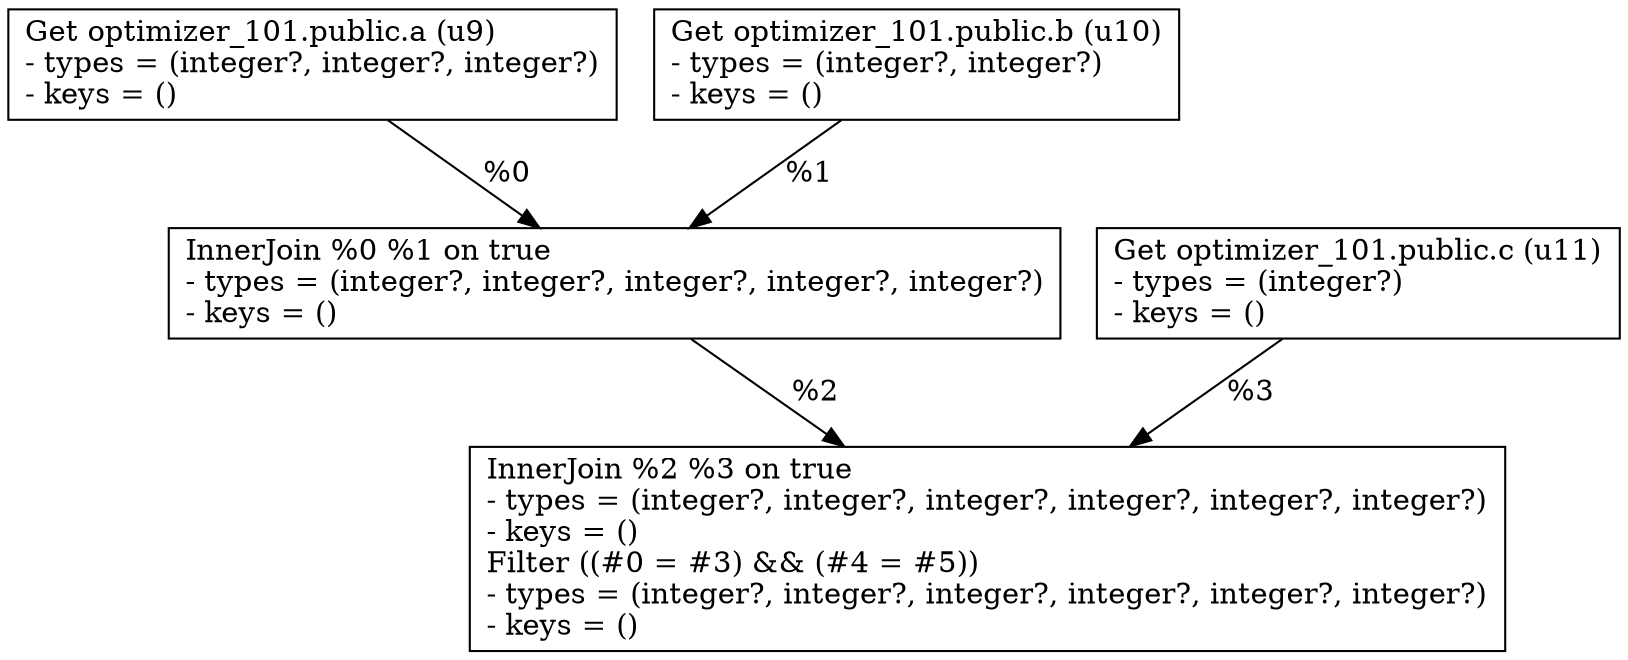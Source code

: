 digraph G {
    node0 [shape = record, label="Get optimizer_101.public.a (u9)\l- types = (integer?, integer?, integer?)\l- keys = ()\l"]
    node1 [shape = record, label="Get optimizer_101.public.b (u10)\l- types = (integer?, integer?)\l- keys = ()\l"]
    node2 [shape = record, label="InnerJoin %0 %1 on true\l- types = (integer?, integer?, integer?, integer?, integer?)\l- keys = ()\l"]
    node3 [shape = record, label="Get optimizer_101.public.c (u11)\l- types = (integer?)\l- keys = ()\l"]
    node4 [shape = record, label="InnerJoin %2 %3 on true\l- types = (integer?, integer?, integer?, integer?, integer?, integer?)\l- keys = ()\lFilter ((#0 = #3) && (#4 = #5))\l- types = (integer?, integer?, integer?, integer?, integer?, integer?)\l- keys = ()\l"]
    node1 -> node2 [label = "%1\l"]
    node2 -> node4 [label = "%2\l"]
    node3 -> node4 [label = "%3\l"]
    node0 -> node2 [label = "%0\l"]
}
